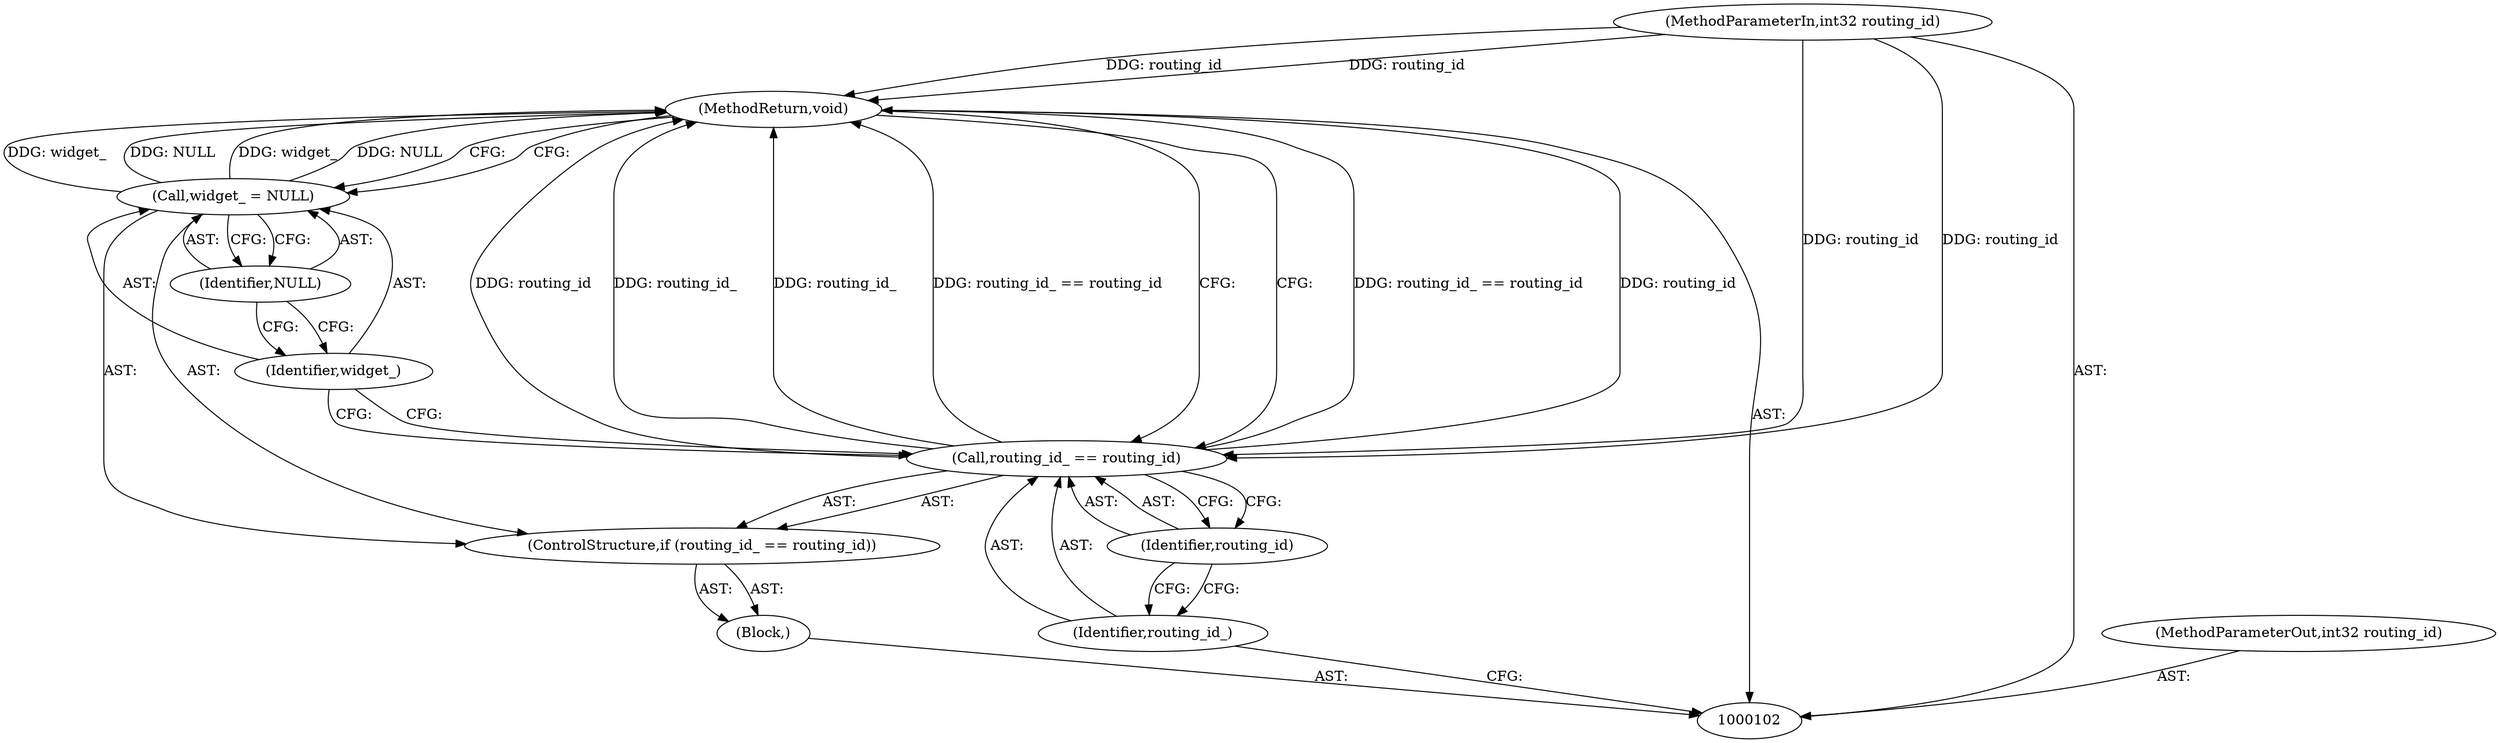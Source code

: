 digraph "0_Chrome_744c2a2d90c3c9a33c818e1ea4b7ccb5010663a0_17" {
"1000112" [label="(MethodReturn,void)"];
"1000103" [label="(MethodParameterIn,int32 routing_id)"];
"1000127" [label="(MethodParameterOut,int32 routing_id)"];
"1000104" [label="(Block,)"];
"1000105" [label="(ControlStructure,if (routing_id_ == routing_id))"];
"1000108" [label="(Identifier,routing_id)"];
"1000106" [label="(Call,routing_id_ == routing_id)"];
"1000107" [label="(Identifier,routing_id_)"];
"1000111" [label="(Identifier,NULL)"];
"1000109" [label="(Call,widget_ = NULL)"];
"1000110" [label="(Identifier,widget_)"];
"1000112" -> "1000102"  [label="AST: "];
"1000112" -> "1000109"  [label="CFG: "];
"1000112" -> "1000106"  [label="CFG: "];
"1000106" -> "1000112"  [label="DDG: routing_id"];
"1000106" -> "1000112"  [label="DDG: routing_id_"];
"1000106" -> "1000112"  [label="DDG: routing_id_ == routing_id"];
"1000103" -> "1000112"  [label="DDG: routing_id"];
"1000109" -> "1000112"  [label="DDG: widget_"];
"1000109" -> "1000112"  [label="DDG: NULL"];
"1000103" -> "1000102"  [label="AST: "];
"1000103" -> "1000112"  [label="DDG: routing_id"];
"1000103" -> "1000106"  [label="DDG: routing_id"];
"1000127" -> "1000102"  [label="AST: "];
"1000104" -> "1000102"  [label="AST: "];
"1000105" -> "1000104"  [label="AST: "];
"1000105" -> "1000104"  [label="AST: "];
"1000106" -> "1000105"  [label="AST: "];
"1000109" -> "1000105"  [label="AST: "];
"1000108" -> "1000106"  [label="AST: "];
"1000108" -> "1000107"  [label="CFG: "];
"1000106" -> "1000108"  [label="CFG: "];
"1000106" -> "1000105"  [label="AST: "];
"1000106" -> "1000108"  [label="CFG: "];
"1000107" -> "1000106"  [label="AST: "];
"1000108" -> "1000106"  [label="AST: "];
"1000110" -> "1000106"  [label="CFG: "];
"1000112" -> "1000106"  [label="CFG: "];
"1000106" -> "1000112"  [label="DDG: routing_id"];
"1000106" -> "1000112"  [label="DDG: routing_id_"];
"1000106" -> "1000112"  [label="DDG: routing_id_ == routing_id"];
"1000103" -> "1000106"  [label="DDG: routing_id"];
"1000107" -> "1000106"  [label="AST: "];
"1000107" -> "1000102"  [label="CFG: "];
"1000108" -> "1000107"  [label="CFG: "];
"1000111" -> "1000109"  [label="AST: "];
"1000111" -> "1000110"  [label="CFG: "];
"1000109" -> "1000111"  [label="CFG: "];
"1000109" -> "1000105"  [label="AST: "];
"1000109" -> "1000111"  [label="CFG: "];
"1000110" -> "1000109"  [label="AST: "];
"1000111" -> "1000109"  [label="AST: "];
"1000112" -> "1000109"  [label="CFG: "];
"1000109" -> "1000112"  [label="DDG: widget_"];
"1000109" -> "1000112"  [label="DDG: NULL"];
"1000110" -> "1000109"  [label="AST: "];
"1000110" -> "1000106"  [label="CFG: "];
"1000111" -> "1000110"  [label="CFG: "];
}
